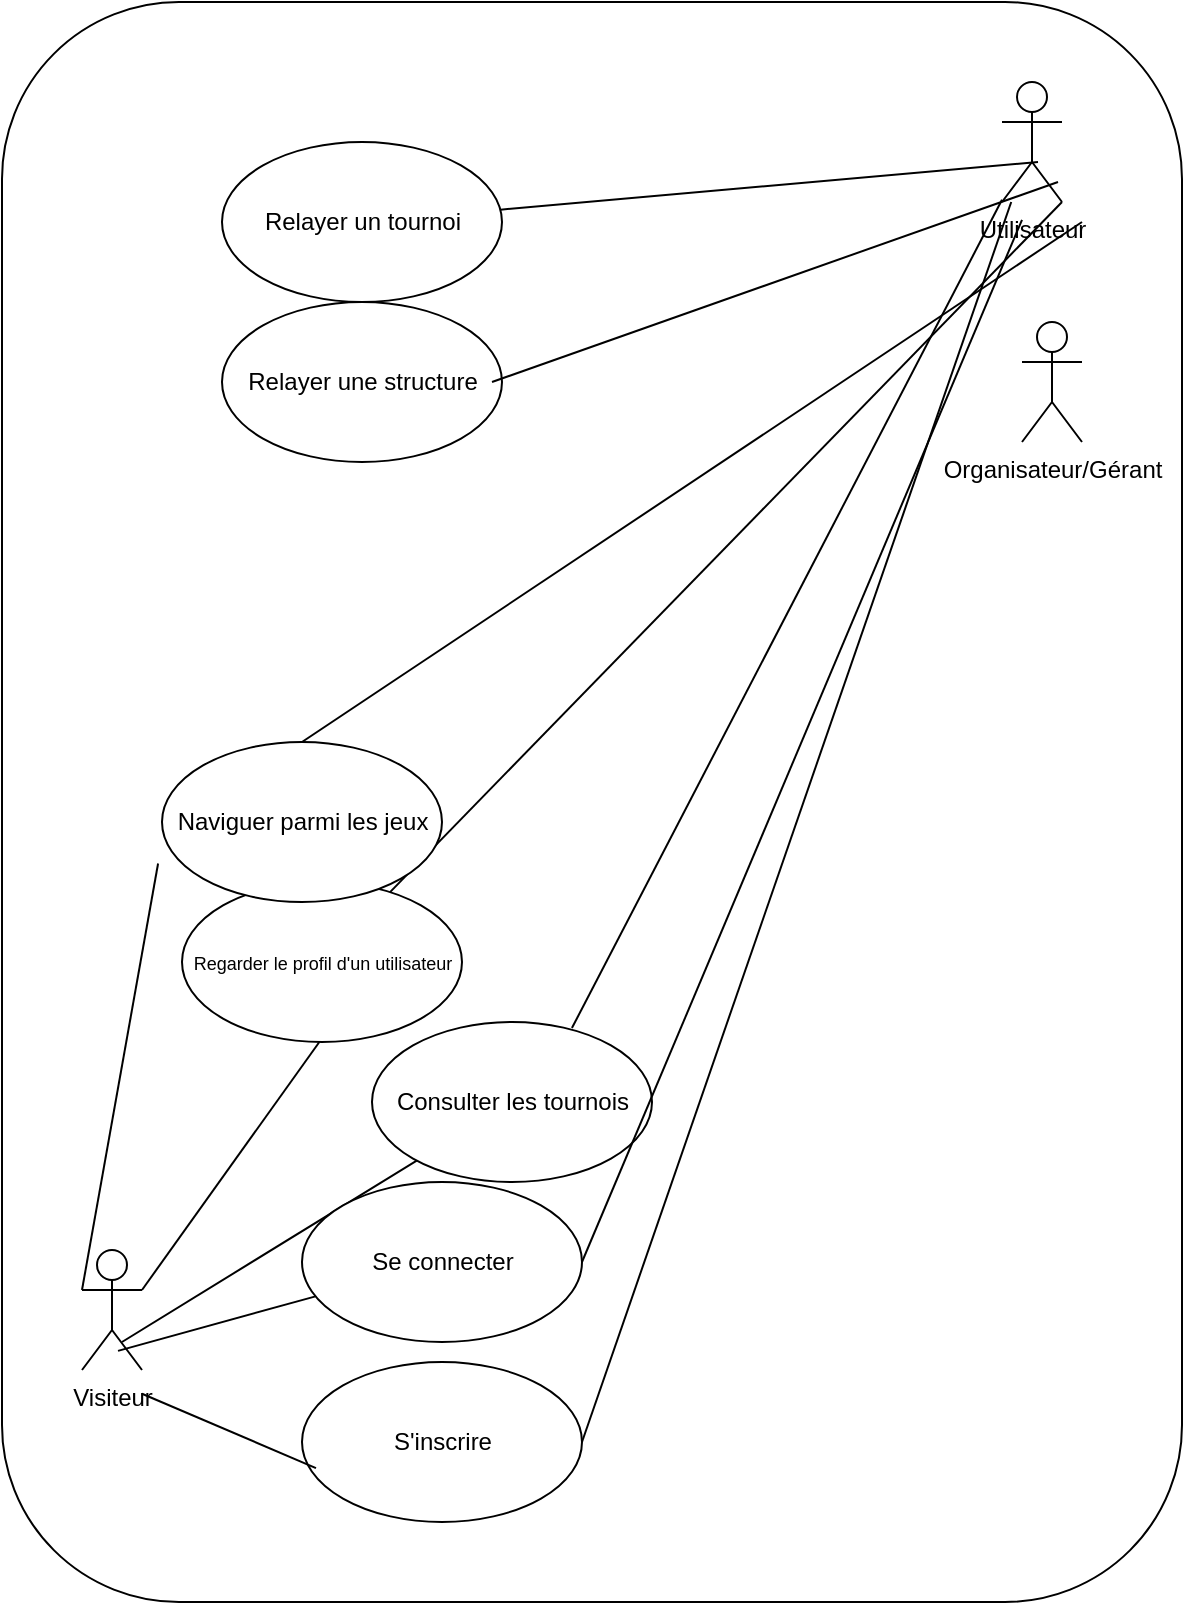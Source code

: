 <mxfile version="19.0.3" type="github">
  <diagram id="uTrJVzP9HY4CBqyOWLeM" name="Page-1">
    <mxGraphModel dx="1335" dy="720" grid="1" gridSize="10" guides="1" tooltips="1" connect="1" arrows="1" fold="1" page="1" pageScale="1" pageWidth="827" pageHeight="1169" math="0" shadow="0">
      <root>
        <mxCell id="0" />
        <mxCell id="1" parent="0" />
        <mxCell id="85SZAHLezXo45Uf8RqAP-5" value="" style="rounded=1;whiteSpace=wrap;html=1;" parent="1" vertex="1">
          <mxGeometry x="470" y="80" width="590" height="800" as="geometry" />
        </mxCell>
        <mxCell id="85SZAHLezXo45Uf8RqAP-1" value="Visiteur" style="shape=umlActor;verticalLabelPosition=bottom;verticalAlign=top;html=1;outlineConnect=0;" parent="1" vertex="1">
          <mxGeometry x="510" y="704" width="30" height="60" as="geometry" />
        </mxCell>
        <mxCell id="85SZAHLezXo45Uf8RqAP-3" value="" style="endArrow=none;html=1;rounded=0;" parent="1" target="85SZAHLezXo45Uf8RqAP-4" edge="1">
          <mxGeometry width="50" height="50" relative="1" as="geometry">
            <mxPoint x="530" y="750" as="sourcePoint" />
            <mxPoint x="650" y="683.245" as="targetPoint" />
          </mxGeometry>
        </mxCell>
        <mxCell id="85SZAHLezXo45Uf8RqAP-4" value="" style="ellipse;whiteSpace=wrap;html=1;" parent="1" vertex="1">
          <mxGeometry x="655" y="590" width="140" height="80" as="geometry" />
        </mxCell>
        <mxCell id="85SZAHLezXo45Uf8RqAP-6" value="Consulter les tournois" style="text;html=1;resizable=0;autosize=1;align=center;verticalAlign=middle;points=[];fillColor=none;strokeColor=none;rounded=0;" parent="1" vertex="1">
          <mxGeometry x="655" y="620" width="140" height="20" as="geometry" />
        </mxCell>
        <mxCell id="85SZAHLezXo45Uf8RqAP-9" value="" style="ellipse;whiteSpace=wrap;html=1;" parent="1" vertex="1">
          <mxGeometry x="620" y="760" width="140" height="80" as="geometry" />
        </mxCell>
        <mxCell id="85SZAHLezXo45Uf8RqAP-10" value="S&#39;inscrire" style="text;html=1;resizable=0;autosize=1;align=center;verticalAlign=middle;points=[];fillColor=none;strokeColor=none;rounded=0;" parent="1" vertex="1">
          <mxGeometry x="655" y="790" width="70" height="20" as="geometry" />
        </mxCell>
        <mxCell id="85SZAHLezXo45Uf8RqAP-11" value="" style="endArrow=none;html=1;rounded=0;entryX=0.05;entryY=0.663;entryDx=0;entryDy=0;entryPerimeter=0;" parent="1" target="85SZAHLezXo45Uf8RqAP-9" edge="1">
          <mxGeometry width="50" height="50" relative="1" as="geometry">
            <mxPoint x="540" y="775.86" as="sourcePoint" />
            <mxPoint x="813.51" y="519.995" as="targetPoint" />
          </mxGeometry>
        </mxCell>
        <mxCell id="85SZAHLezXo45Uf8RqAP-12" value="" style="ellipse;whiteSpace=wrap;html=1;" parent="1" vertex="1">
          <mxGeometry x="620" y="670" width="140" height="80" as="geometry" />
        </mxCell>
        <mxCell id="85SZAHLezXo45Uf8RqAP-13" value="Se connecter" style="text;html=1;resizable=0;autosize=1;align=center;verticalAlign=middle;points=[];fillColor=none;strokeColor=none;rounded=0;" parent="1" vertex="1">
          <mxGeometry x="645" y="700" width="90" height="20" as="geometry" />
        </mxCell>
        <mxCell id="85SZAHLezXo45Uf8RqAP-14" value="" style="endArrow=none;html=1;rounded=0;" parent="1" target="85SZAHLezXo45Uf8RqAP-12" edge="1">
          <mxGeometry width="50" height="50" relative="1" as="geometry">
            <mxPoint x="528" y="754.43" as="sourcePoint" />
            <mxPoint x="813.02" y="693.57" as="targetPoint" />
          </mxGeometry>
        </mxCell>
        <mxCell id="85SZAHLezXo45Uf8RqAP-15" value="Utilisateur" style="shape=umlActor;verticalLabelPosition=bottom;verticalAlign=top;html=1;outlineConnect=0;" parent="1" vertex="1">
          <mxGeometry x="970" y="120" width="30" height="60" as="geometry" />
        </mxCell>
        <mxCell id="85SZAHLezXo45Uf8RqAP-17" value="" style="endArrow=none;html=1;rounded=0;" parent="1" target="85SZAHLezXo45Uf8RqAP-18" edge="1">
          <mxGeometry width="50" height="50" relative="1" as="geometry">
            <mxPoint x="988" y="160.0" as="sourcePoint" />
            <mxPoint x="1232.129" y="195.781" as="targetPoint" />
          </mxGeometry>
        </mxCell>
        <mxCell id="85SZAHLezXo45Uf8RqAP-18" value="" style="ellipse;whiteSpace=wrap;html=1;" parent="1" vertex="1">
          <mxGeometry x="580" y="150" width="140" height="80" as="geometry" />
        </mxCell>
        <mxCell id="85SZAHLezXo45Uf8RqAP-20" value="" style="ellipse;whiteSpace=wrap;html=1;" parent="1" vertex="1">
          <mxGeometry x="580" y="230" width="140" height="80" as="geometry" />
        </mxCell>
        <mxCell id="85SZAHLezXo45Uf8RqAP-21" value="Relayer une structure" style="text;html=1;resizable=0;autosize=1;align=center;verticalAlign=middle;points=[];fillColor=none;strokeColor=none;rounded=0;" parent="1" vertex="1">
          <mxGeometry x="585" y="260" width="130" height="20" as="geometry" />
        </mxCell>
        <mxCell id="85SZAHLezXo45Uf8RqAP-22" value="" style="endArrow=none;html=1;rounded=0;entryX=1;entryY=0.5;entryDx=0;entryDy=0;entryPerimeter=0;" parent="1" target="85SZAHLezXo45Uf8RqAP-21" edge="1">
          <mxGeometry width="50" height="50" relative="1" as="geometry">
            <mxPoint x="998" y="170" as="sourcePoint" />
            <mxPoint x="1230" y="250" as="targetPoint" />
          </mxGeometry>
        </mxCell>
        <mxCell id="85SZAHLezXo45Uf8RqAP-23" value="" style="endArrow=none;html=1;rounded=0;exitX=1;exitY=0.5;exitDx=0;exitDy=0;" parent="1" source="85SZAHLezXo45Uf8RqAP-9" target="85SZAHLezXo45Uf8RqAP-15" edge="1">
          <mxGeometry width="50" height="50" relative="1" as="geometry">
            <mxPoint x="490" y="492.82" as="sourcePoint" />
            <mxPoint x="990" y="190" as="targetPoint" />
          </mxGeometry>
        </mxCell>
        <mxCell id="85SZAHLezXo45Uf8RqAP-25" value="&lt;div&gt;Organisateur/Gérant&lt;br&gt;&lt;/div&gt;" style="shape=umlActor;verticalLabelPosition=bottom;verticalAlign=top;html=1;outlineConnect=0;" parent="1" vertex="1">
          <mxGeometry x="980" y="240" width="30" height="60" as="geometry" />
        </mxCell>
        <mxCell id="Mmdg4z5OR6DLYgsC07iU-1" value="Relayer un tournoi" style="text;html=1;resizable=0;autosize=1;align=center;verticalAlign=middle;points=[];fillColor=none;strokeColor=none;rounded=0;" parent="1" vertex="1">
          <mxGeometry x="590" y="180" width="120" height="20" as="geometry" />
        </mxCell>
        <mxCell id="Jrn6g737bcYJtLZKbip--1" value="" style="endArrow=none;html=1;rounded=0;exitX=1;exitY=0.333;exitDx=0;exitDy=0;exitPerimeter=0;" edge="1" parent="1" source="85SZAHLezXo45Uf8RqAP-1">
          <mxGeometry width="50" height="50" relative="1" as="geometry">
            <mxPoint x="510" y="692.71" as="sourcePoint" />
            <mxPoint x="628.675" y="599.996" as="targetPoint" />
          </mxGeometry>
        </mxCell>
        <mxCell id="Jrn6g737bcYJtLZKbip--2" value="" style="ellipse;whiteSpace=wrap;html=1;" vertex="1" parent="1">
          <mxGeometry x="560" y="520" width="140" height="80" as="geometry" />
        </mxCell>
        <mxCell id="Jrn6g737bcYJtLZKbip--3" value="&lt;font style=&quot;font-size: 9px;&quot;&gt;Regarder le profil d&#39;un utilisateur&lt;/font&gt;" style="text;html=1;resizable=0;autosize=1;align=center;verticalAlign=middle;points=[];fillColor=none;strokeColor=none;rounded=0;" vertex="1" parent="1">
          <mxGeometry x="555" y="550" width="150" height="20" as="geometry" />
        </mxCell>
        <mxCell id="Jrn6g737bcYJtLZKbip--4" value="" style="endArrow=none;html=1;rounded=0;entryX=1;entryY=1;entryDx=0;entryDy=0;entryPerimeter=0;" edge="1" parent="1" source="Jrn6g737bcYJtLZKbip--2" target="85SZAHLezXo45Uf8RqAP-15">
          <mxGeometry width="50" height="50" relative="1" as="geometry">
            <mxPoint x="767.48" y="782.48" as="sourcePoint" />
            <mxPoint x="984.035" y="190" as="targetPoint" />
          </mxGeometry>
        </mxCell>
        <mxCell id="Jrn6g737bcYJtLZKbip--5" value="" style="endArrow=none;html=1;rounded=0;exitX=0.714;exitY=0.038;exitDx=0;exitDy=0;exitPerimeter=0;" edge="1" parent="1" source="85SZAHLezXo45Uf8RqAP-4" target="85SZAHLezXo45Uf8RqAP-15">
          <mxGeometry width="50" height="50" relative="1" as="geometry">
            <mxPoint x="673.579" y="534.903" as="sourcePoint" />
            <mxPoint x="994.035" y="200" as="targetPoint" />
          </mxGeometry>
        </mxCell>
        <mxCell id="Jrn6g737bcYJtLZKbip--6" value="" style="endArrow=none;html=1;rounded=0;exitX=1;exitY=0.5;exitDx=0;exitDy=0;" edge="1" parent="1" source="85SZAHLezXo45Uf8RqAP-12">
          <mxGeometry width="50" height="50" relative="1" as="geometry">
            <mxPoint x="764.96" y="603.04" as="sourcePoint" />
            <mxPoint x="980" y="188.889" as="targetPoint" />
          </mxGeometry>
        </mxCell>
        <mxCell id="Jrn6g737bcYJtLZKbip--8" value="" style="ellipse;whiteSpace=wrap;html=1;" vertex="1" parent="1">
          <mxGeometry x="550" y="450" width="140" height="80" as="geometry" />
        </mxCell>
        <mxCell id="Jrn6g737bcYJtLZKbip--9" value="Naviguer parmi les jeux" style="text;html=1;resizable=0;autosize=1;align=center;verticalAlign=middle;points=[];fillColor=none;strokeColor=none;rounded=0;" vertex="1" parent="1">
          <mxGeometry x="550" y="480" width="140" height="20" as="geometry" />
        </mxCell>
        <mxCell id="Jrn6g737bcYJtLZKbip--10" value="" style="endArrow=none;html=1;rounded=0;exitX=0;exitY=0.333;exitDx=0;exitDy=0;exitPerimeter=0;entryX=-0.014;entryY=1.538;entryDx=0;entryDy=0;entryPerimeter=0;" edge="1" parent="1" source="85SZAHLezXo45Uf8RqAP-1" target="Jrn6g737bcYJtLZKbip--9">
          <mxGeometry width="50" height="50" relative="1" as="geometry">
            <mxPoint x="496.33" y="634" as="sourcePoint" />
            <mxPoint x="570" y="530" as="targetPoint" />
          </mxGeometry>
        </mxCell>
        <mxCell id="Jrn6g737bcYJtLZKbip--11" value="" style="endArrow=none;html=1;rounded=0;entryX=1;entryY=1;entryDx=0;entryDy=0;entryPerimeter=0;exitX=0.5;exitY=0;exitDx=0;exitDy=0;" edge="1" parent="1" source="Jrn6g737bcYJtLZKbip--8">
          <mxGeometry width="50" height="50" relative="1" as="geometry">
            <mxPoint x="673.98" y="535.029" as="sourcePoint" />
            <mxPoint x="1010" y="190" as="targetPoint" />
          </mxGeometry>
        </mxCell>
      </root>
    </mxGraphModel>
  </diagram>
</mxfile>
